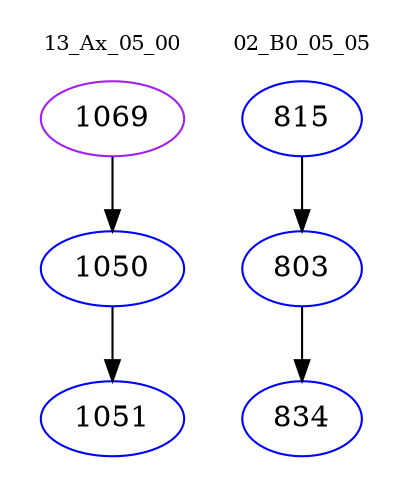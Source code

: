 digraph{
subgraph cluster_0 {
color = white
label = "13_Ax_05_00";
fontsize=10;
T0_1069 [label="1069", color="purple"]
T0_1069 -> T0_1050 [color="black"]
T0_1050 [label="1050", color="blue"]
T0_1050 -> T0_1051 [color="black"]
T0_1051 [label="1051", color="blue"]
}
subgraph cluster_1 {
color = white
label = "02_B0_05_05";
fontsize=10;
T1_815 [label="815", color="blue"]
T1_815 -> T1_803 [color="black"]
T1_803 [label="803", color="blue"]
T1_803 -> T1_834 [color="black"]
T1_834 [label="834", color="blue"]
}
}
